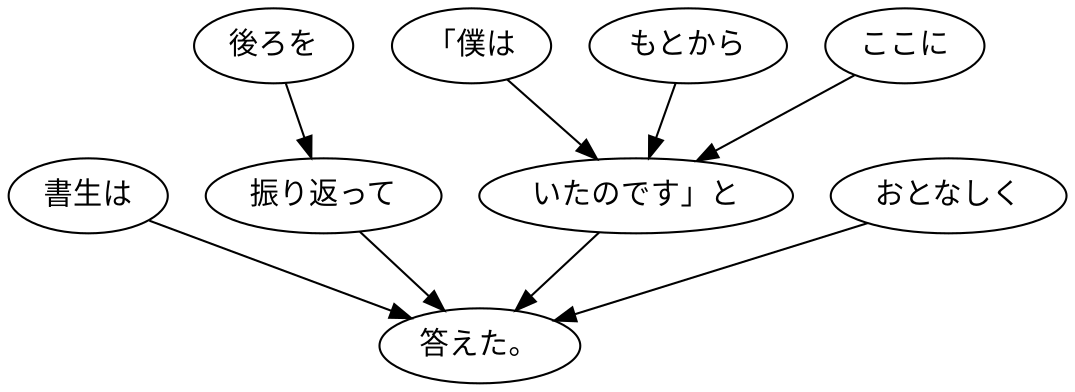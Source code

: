digraph graph4480 {
	node0 [label="書生は"];
	node1 [label="後ろを"];
	node2 [label="振り返って"];
	node3 [label="「僕は"];
	node4 [label="もとから"];
	node5 [label="ここに"];
	node6 [label="いたのです」と"];
	node7 [label="おとなしく"];
	node8 [label="答えた。"];
	node0 -> node8;
	node1 -> node2;
	node2 -> node8;
	node3 -> node6;
	node4 -> node6;
	node5 -> node6;
	node6 -> node8;
	node7 -> node8;
}
